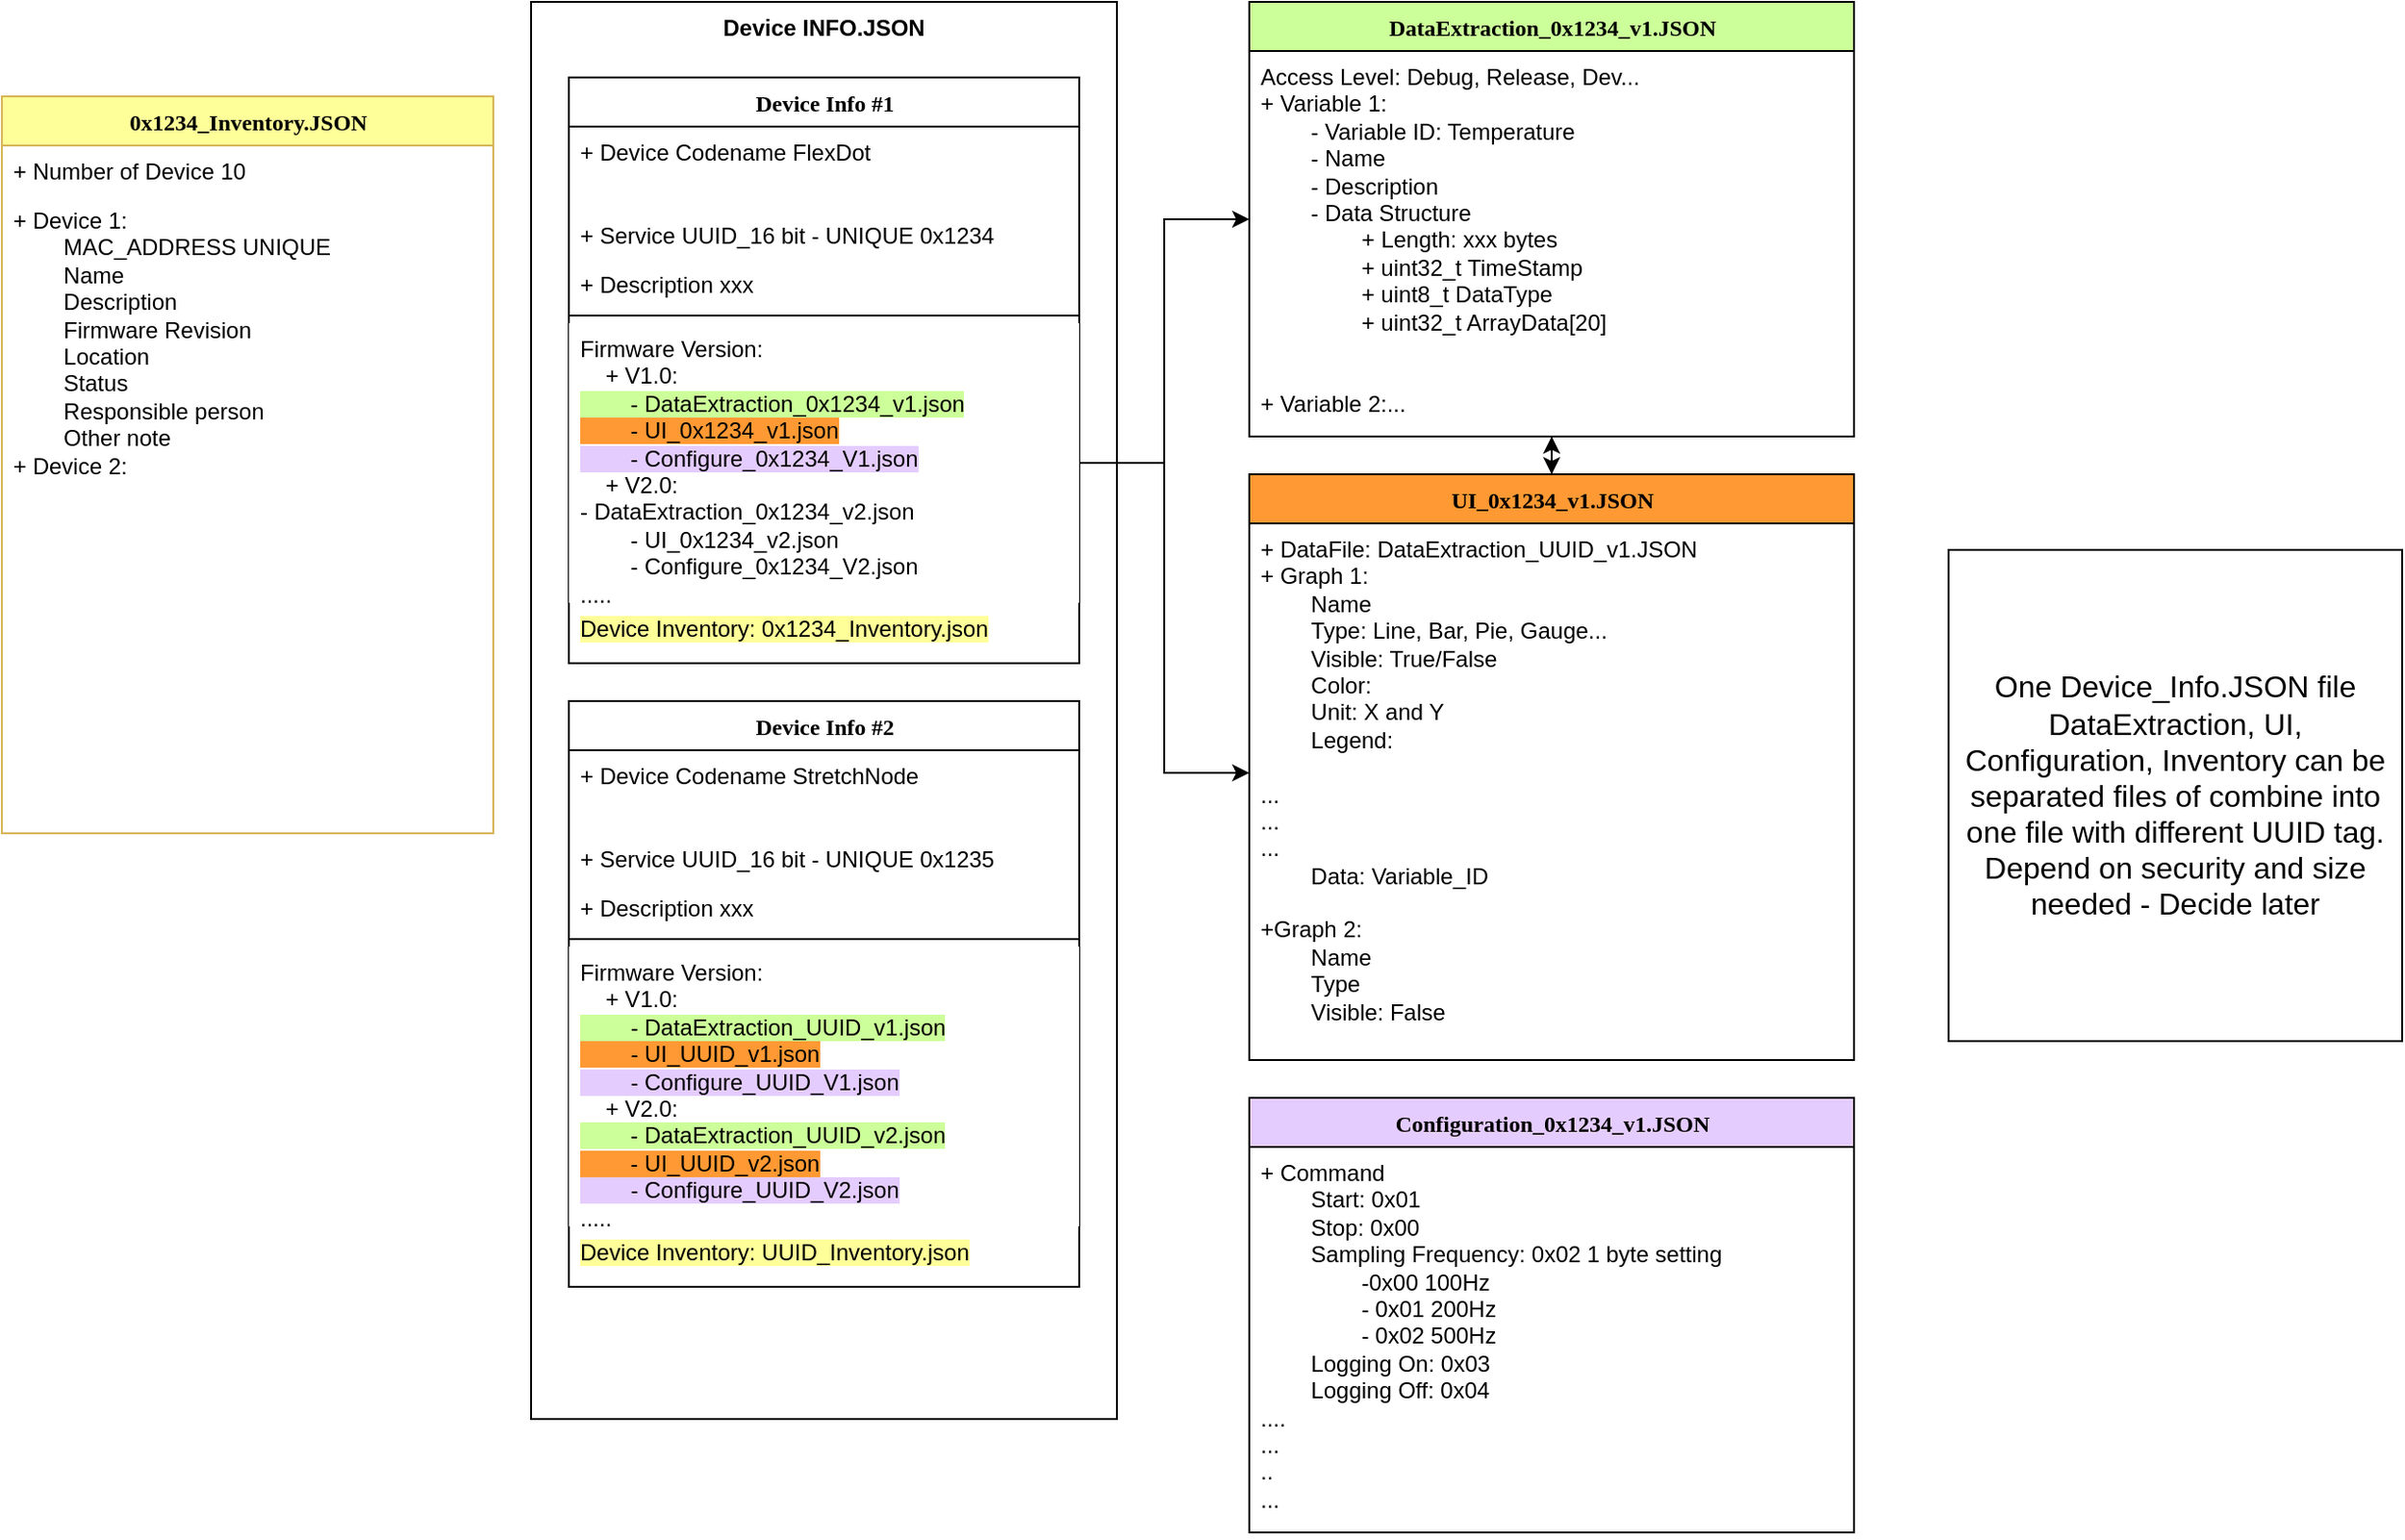 <mxfile version="22.0.6" type="github">
  <diagram name="Page-1" id="9f46799a-70d6-7492-0946-bef42562c5a5">
    <mxGraphModel dx="1572" dy="314" grid="1" gridSize="10" guides="1" tooltips="1" connect="1" arrows="1" fold="1" page="1" pageScale="1" pageWidth="1100" pageHeight="850" background="none" math="0" shadow="0">
      <root>
        <mxCell id="0" />
        <mxCell id="1" parent="0" />
        <mxCell id="KbEa9tPXZEODJ8__puC2-1" value="Device INFO.JSON" style="rounded=0;whiteSpace=wrap;html=1;fillColor=none;verticalAlign=top;fontStyle=1" vertex="1" parent="1">
          <mxGeometry x="20" y="20" width="310" height="750" as="geometry" />
        </mxCell>
        <mxCell id="8NWCVkhZBtBibmG_ez0Z-12" style="edgeStyle=orthogonalEdgeStyle;rounded=0;orthogonalLoop=1;jettySize=auto;html=1;exitX=0.5;exitY=1;exitDx=0;exitDy=0;" parent="1" source="78961159f06e98e8-17" edge="1">
          <mxGeometry relative="1" as="geometry">
            <mxPoint x="175" y="340" as="targetPoint" />
          </mxGeometry>
        </mxCell>
        <mxCell id="78961159f06e98e8-17" value="Device Info #1" style="swimlane;html=1;fontStyle=1;align=center;verticalAlign=top;childLayout=stackLayout;horizontal=1;startSize=26;horizontalStack=0;resizeParent=1;resizeLast=0;collapsible=1;marginBottom=0;swimlaneFillColor=#ffffff;rounded=0;shadow=0;comic=0;labelBackgroundColor=none;strokeWidth=1;fillColor=none;fontFamily=Verdana;fontSize=12" parent="1" vertex="1">
          <mxGeometry x="40" y="60" width="270" height="310" as="geometry" />
        </mxCell>
        <mxCell id="78961159f06e98e8-21" value="+ Device Codename FlexDot&lt;br&gt;" style="text;html=1;strokeColor=none;fillColor=none;align=left;verticalAlign=top;spacingLeft=4;spacingRight=4;whiteSpace=wrap;overflow=hidden;rotatable=0;points=[[0,0.5],[1,0.5]];portConstraint=eastwest;" parent="78961159f06e98e8-17" vertex="1">
          <mxGeometry y="26" width="270" height="44" as="geometry" />
        </mxCell>
        <mxCell id="78961159f06e98e8-23" value="+ Service UUID_16 bit - UNIQUE 0x1234" style="text;html=1;strokeColor=none;fillColor=none;align=left;verticalAlign=top;spacingLeft=4;spacingRight=4;whiteSpace=wrap;overflow=hidden;rotatable=0;points=[[0,0.5],[1,0.5]];portConstraint=eastwest;" parent="78961159f06e98e8-17" vertex="1">
          <mxGeometry y="70" width="270" height="26" as="geometry" />
        </mxCell>
        <mxCell id="78961159f06e98e8-25" value="+ Description xxx" style="text;html=1;strokeColor=none;fillColor=none;align=left;verticalAlign=top;spacingLeft=4;spacingRight=4;whiteSpace=wrap;overflow=hidden;rotatable=0;points=[[0,0.5],[1,0.5]];portConstraint=eastwest;" parent="78961159f06e98e8-17" vertex="1">
          <mxGeometry y="96" width="270" height="26" as="geometry" />
        </mxCell>
        <mxCell id="78961159f06e98e8-19" value="" style="line;html=1;strokeWidth=1;fillColor=none;align=left;verticalAlign=middle;spacingTop=-1;spacingLeft=3;spacingRight=3;rotatable=0;labelPosition=right;points=[];portConstraint=eastwest;" parent="78961159f06e98e8-17" vertex="1">
          <mxGeometry y="122" width="270" height="8" as="geometry" />
        </mxCell>
        <mxCell id="78961159f06e98e8-20" value="&lt;div&gt;Firmware Version:&lt;/div&gt;&lt;div&gt;&amp;nbsp; &amp;nbsp; + V1.0:&lt;/div&gt;&lt;div&gt;&lt;span style=&quot;background-color: rgb(204, 255, 153);&quot;&gt;&amp;nbsp; &amp;nbsp; &amp;nbsp; &amp;nbsp; - DataExtraction_0x1234_v1.json&lt;/span&gt;&lt;/div&gt;&lt;div&gt;&lt;span style=&quot;background-color: rgb(255, 153, 51);&quot;&gt;&amp;nbsp; &amp;nbsp; &amp;nbsp; &amp;nbsp; - UI_0x1234_v1.json&lt;/span&gt;&lt;/div&gt;&lt;div&gt;&lt;span style=&quot;background-color: rgb(229, 204, 255);&quot;&gt;&amp;nbsp; &amp;nbsp; &amp;nbsp; &amp;nbsp; - Configure_0x1234_V1.json&lt;/span&gt;&lt;/div&gt;&lt;div&gt;&amp;nbsp; &amp;nbsp; + V2.0:&amp;nbsp;&lt;/div&gt;&lt;div&gt;- DataExtraction_0x1234_v2.json&lt;span style=&quot;&quot;&gt;&lt;/span&gt;&lt;/div&gt;&lt;div&gt;&amp;nbsp; &amp;nbsp; &amp;nbsp; &amp;nbsp; - UI_0x1234_v2.json&lt;/div&gt;&lt;div&gt;&amp;nbsp; &amp;nbsp; &amp;nbsp; &amp;nbsp; - Configure_0x1234_V2.json&lt;/div&gt;&lt;div&gt;.....&lt;/div&gt;" style="text;html=1;strokeColor=none;fillColor=default;align=left;verticalAlign=top;spacingLeft=4;spacingRight=4;whiteSpace=wrap;overflow=hidden;rotatable=0;points=[[0,0.5],[1,0.5]];portConstraint=eastwest;" parent="78961159f06e98e8-17" vertex="1">
          <mxGeometry y="130" width="270" height="148" as="geometry" />
        </mxCell>
        <mxCell id="8NWCVkhZBtBibmG_ez0Z-2" value="&lt;span style=&quot;background-color: rgb(255, 255, 153);&quot;&gt;Device Inventory: 0x1234_Inventory.json&lt;/span&gt;" style="text;html=1;strokeColor=none;fillColor=none;align=left;verticalAlign=top;spacingLeft=4;spacingRight=4;whiteSpace=wrap;overflow=hidden;rotatable=0;points=[[0,0.5],[1,0.5]];portConstraint=eastwest;" parent="78961159f06e98e8-17" vertex="1">
          <mxGeometry y="278" width="270" height="32" as="geometry" />
        </mxCell>
        <mxCell id="8NWCVkhZBtBibmG_ez0Z-10" style="edgeStyle=orthogonalEdgeStyle;rounded=0;orthogonalLoop=1;jettySize=auto;html=1;entryX=0.5;entryY=0;entryDx=0;entryDy=0;startArrow=classic;startFill=1;" parent="1" source="78961159f06e98e8-30" target="8NWCVkhZBtBibmG_ez0Z-4" edge="1">
          <mxGeometry relative="1" as="geometry" />
        </mxCell>
        <mxCell id="78961159f06e98e8-30" value="DataExtraction_0x1234_v1.JSON" style="swimlane;html=1;fontStyle=1;align=center;verticalAlign=top;childLayout=stackLayout;horizontal=1;startSize=26;horizontalStack=0;resizeParent=1;resizeLast=0;collapsible=1;marginBottom=0;swimlaneFillColor=#ffffff;rounded=0;shadow=0;comic=0;labelBackgroundColor=none;strokeWidth=1;fillColor=#CCFF99;fontFamily=Verdana;fontSize=12" parent="1" vertex="1">
          <mxGeometry x="400" y="20" width="320" height="230" as="geometry" />
        </mxCell>
        <mxCell id="78961159f06e98e8-31" value="Access Level: Debug, Release, Dev...&lt;br&gt;+ Variable 1:&amp;nbsp;&lt;br&gt;&lt;span style=&quot;white-space: pre;&quot;&gt;&#x9;&lt;/span&gt;- Variable ID: Temperature&lt;br&gt;&lt;span style=&quot;white-space: pre;&quot;&gt;&#x9;&lt;/span&gt;- Name&lt;br&gt;&lt;span style=&quot;white-space: pre;&quot;&gt;&#x9;&lt;/span&gt;- Description&lt;br&gt;&lt;span style=&quot;white-space: pre;&quot;&gt;&#x9;&lt;/span&gt;- Data Structure&lt;br&gt;&lt;span style=&quot;white-space: pre;&quot;&gt;&#x9;&lt;span style=&quot;white-space: pre;&quot;&gt;&#x9;&lt;/span&gt;+&lt;/span&gt;&amp;nbsp;Length: xxx bytes&lt;br&gt;&lt;span style=&quot;white-space: pre;&quot;&gt;&#x9;&lt;/span&gt;&lt;span style=&quot;white-space: pre;&quot;&gt;&#x9;&lt;/span&gt;+ uint32_t TimeStamp&lt;br&gt;&lt;span style=&quot;white-space: pre;&quot;&gt;&#x9;&lt;/span&gt;&lt;span style=&quot;white-space: pre;&quot;&gt;&#x9;&lt;/span&gt;+ uint8_t DataType&lt;br&gt;&lt;span style=&quot;white-space: pre;&quot;&gt;&#x9;&lt;/span&gt;&lt;span style=&quot;white-space: pre;&quot;&gt;&#x9;&lt;/span&gt;+ uint32_t ArrayData[20]&lt;br&gt;&lt;br&gt;&lt;br&gt;+ Variable 2:..." style="text;html=1;strokeColor=none;fillColor=none;align=left;verticalAlign=top;spacingLeft=4;spacingRight=4;whiteSpace=wrap;overflow=hidden;rotatable=0;points=[[0,0.5],[1,0.5]];portConstraint=eastwest;" parent="78961159f06e98e8-30" vertex="1">
          <mxGeometry y="26" width="320" height="204" as="geometry" />
        </mxCell>
        <mxCell id="78961159f06e98e8-56" value="0x1234_Inventory.JSON" style="swimlane;html=1;fontStyle=1;align=center;verticalAlign=top;childLayout=stackLayout;horizontal=1;startSize=26;horizontalStack=0;resizeParent=1;resizeLast=0;collapsible=1;marginBottom=0;swimlaneFillColor=#ffffff;rounded=0;shadow=0;comic=0;labelBackgroundColor=none;strokeWidth=1;fillColor=#FFFF99;fontFamily=Verdana;fontSize=12;strokeColor=#d6b656;" parent="1" vertex="1">
          <mxGeometry x="-260" y="70" width="260" height="390" as="geometry" />
        </mxCell>
        <mxCell id="78961159f06e98e8-57" value="+ Number of Device 10" style="text;html=1;strokeColor=none;fillColor=none;align=left;verticalAlign=top;spacingLeft=4;spacingRight=4;whiteSpace=wrap;overflow=hidden;rotatable=0;points=[[0,0.5],[1,0.5]];portConstraint=eastwest;" parent="78961159f06e98e8-56" vertex="1">
          <mxGeometry y="26" width="260" height="26" as="geometry" />
        </mxCell>
        <mxCell id="78961159f06e98e8-58" value="+ Device 1:&lt;br&gt;&lt;span style=&quot;white-space: pre;&quot;&gt;&#x9;&lt;/span&gt;MAC_ADDRESS UNIQUE&lt;br&gt;&lt;span style=&quot;white-space: pre;&quot;&gt;&#x9;&lt;/span&gt;Name&lt;br&gt;&lt;span style=&quot;white-space: pre;&quot;&gt;&#x9;&lt;/span&gt;Description&lt;br&gt;&lt;span style=&quot;white-space: pre;&quot;&gt;&#x9;&lt;/span&gt;Firmware Revision&lt;br&gt;&lt;span style=&quot;white-space: pre;&quot;&gt;&#x9;&lt;/span&gt;Location&lt;br&gt;&lt;span style=&quot;white-space: pre;&quot;&gt;&#x9;&lt;/span&gt;Status&lt;br&gt;&lt;span style=&quot;white-space: pre;&quot;&gt;&#x9;&lt;/span&gt;Responsible person&lt;br&gt;&lt;span style=&quot;white-space: pre;&quot;&gt;&#x9;&lt;/span&gt;Other note&lt;br&gt;+ Device 2:&lt;br&gt;...." style="text;html=1;strokeColor=none;fillColor=none;align=left;verticalAlign=top;spacingLeft=4;spacingRight=4;whiteSpace=wrap;overflow=hidden;rotatable=0;points=[[0,0.5],[1,0.5]];portConstraint=eastwest;" parent="78961159f06e98e8-56" vertex="1">
          <mxGeometry y="52" width="260" height="148" as="geometry" />
        </mxCell>
        <mxCell id="78961159f06e98e8-130" style="edgeStyle=elbowEdgeStyle;html=1;labelBackgroundColor=none;startFill=0;startSize=8;endArrow=diamondThin;endFill=0;endSize=16;fontFamily=Verdana;fontSize=12;elbow=vertical;" parent="1" edge="1">
          <mxGeometry relative="1" as="geometry">
            <mxPoint x="550" y="617" as="sourcePoint" />
            <mxPoint x="520" y="617" as="targetPoint" />
          </mxGeometry>
        </mxCell>
        <mxCell id="8NWCVkhZBtBibmG_ez0Z-3" value="" style="edgeStyle=orthogonalEdgeStyle;rounded=0;orthogonalLoop=1;jettySize=auto;html=1;entryX=0;entryY=0.5;entryDx=0;entryDy=0;" parent="1" source="78961159f06e98e8-20" target="78961159f06e98e8-30" edge="1">
          <mxGeometry relative="1" as="geometry">
            <mxPoint x="800" y="171" as="targetPoint" />
          </mxGeometry>
        </mxCell>
        <mxCell id="8NWCVkhZBtBibmG_ez0Z-4" value="UI_0x1234_v1.JSON" style="swimlane;html=1;fontStyle=1;align=center;verticalAlign=top;childLayout=stackLayout;horizontal=1;startSize=26;horizontalStack=0;resizeParent=1;resizeLast=0;collapsible=1;marginBottom=0;swimlaneFillColor=#ffffff;rounded=0;shadow=0;comic=0;labelBackgroundColor=none;strokeWidth=1;fillColor=#FF9933;fontFamily=Verdana;fontSize=12" parent="1" vertex="1">
          <mxGeometry x="400" y="270" width="320" height="310" as="geometry" />
        </mxCell>
        <mxCell id="8NWCVkhZBtBibmG_ez0Z-5" value="+ DataFile: DataExtraction_UUID_v1.JSON&lt;br&gt;+ Graph 1:&lt;br&gt;&lt;span style=&quot;white-space: pre;&quot;&gt;&#x9;&lt;/span&gt;Name&lt;br&gt;&lt;span style=&quot;white-space: pre;&quot;&gt;&#x9;&lt;/span&gt;Type: Line, Bar, Pie, Gauge...&lt;br&gt;&lt;span style=&quot;white-space: pre;&quot;&gt;&#x9;&lt;/span&gt;Visible: True/False&lt;br&gt;&lt;span style=&quot;white-space: pre;&quot;&gt;&#x9;&lt;/span&gt;Color:&lt;br&gt;&lt;span style=&quot;white-space: pre;&quot;&gt;&#x9;&lt;/span&gt;Unit: X and Y&lt;br&gt;&lt;span style=&quot;white-space: pre;&quot;&gt;&#x9;&lt;/span&gt;Legend:&lt;br&gt;&lt;br&gt;...&lt;br&gt;...&lt;br&gt;...&lt;br&gt;&lt;span style=&quot;white-space: pre;&quot;&gt;&#x9;&lt;/span&gt;Data: Variable_ID&lt;br&gt;&lt;span style=&quot;white-space: pre;&quot;&gt;&#x9;&lt;/span&gt;&lt;br&gt;+Graph 2:&lt;br&gt;&lt;span style=&quot;white-space: pre;&quot;&gt;&#x9;&lt;/span&gt;Name&lt;br&gt;&lt;span style=&quot;white-space: pre;&quot;&gt;&#x9;&lt;/span&gt;Type&lt;br&gt;&lt;span style=&quot;white-space: pre;&quot;&gt;&#x9;&lt;/span&gt;Visible: False&lt;br&gt;&lt;span style=&quot;white-space: pre;&quot;&gt;&#x9;&lt;/span&gt;Data: Variable_ID" style="text;html=1;strokeColor=none;fillColor=none;align=left;verticalAlign=top;spacingLeft=4;spacingRight=4;whiteSpace=wrap;overflow=hidden;rotatable=0;points=[[0,0.5],[1,0.5]];portConstraint=eastwest;" parent="8NWCVkhZBtBibmG_ez0Z-4" vertex="1">
          <mxGeometry y="26" width="320" height="264" as="geometry" />
        </mxCell>
        <mxCell id="8NWCVkhZBtBibmG_ez0Z-6" style="edgeStyle=orthogonalEdgeStyle;rounded=0;orthogonalLoop=1;jettySize=auto;html=1;exitX=1;exitY=0.5;exitDx=0;exitDy=0;entryX=0;entryY=0.5;entryDx=0;entryDy=0;" parent="1" source="78961159f06e98e8-20" target="8NWCVkhZBtBibmG_ez0Z-5" edge="1">
          <mxGeometry relative="1" as="geometry" />
        </mxCell>
        <mxCell id="8NWCVkhZBtBibmG_ez0Z-7" value="Configuration_0x1234_v1.JSON" style="swimlane;html=1;fontStyle=1;align=center;verticalAlign=top;childLayout=stackLayout;horizontal=1;startSize=26;horizontalStack=0;resizeParent=1;resizeLast=0;collapsible=1;marginBottom=0;swimlaneFillColor=#ffffff;rounded=0;shadow=0;comic=0;labelBackgroundColor=none;strokeWidth=1;fillColor=#E5CCFF;fontFamily=Verdana;fontSize=12" parent="1" vertex="1">
          <mxGeometry x="400" y="600" width="320" height="230" as="geometry" />
        </mxCell>
        <mxCell id="8NWCVkhZBtBibmG_ez0Z-8" value="+ Command&lt;br&gt;&lt;span style=&quot;white-space: pre;&quot;&gt;&#x9;&lt;/span&gt;Start: 0x01&lt;br&gt;&lt;span style=&quot;white-space: pre;&quot;&gt;&#x9;&lt;/span&gt;Stop: 0x00&lt;br&gt;&lt;span style=&quot;white-space: pre;&quot;&gt;&#x9;&lt;/span&gt;Sampling Frequency: 0x02 1 byte setting&lt;br&gt;&lt;span style=&quot;white-space: pre;&quot;&gt;&#x9;&lt;/span&gt;&lt;span style=&quot;white-space: pre;&quot;&gt;&#x9;&lt;/span&gt;-0x00 100Hz&lt;br&gt;&lt;span style=&quot;white-space: pre;&quot;&gt;&#x9;&lt;/span&gt;&lt;span style=&quot;white-space: pre;&quot;&gt;&#x9;&lt;/span&gt;- 0x01 200Hz&lt;br&gt;&lt;span style=&quot;white-space: pre;&quot;&gt;&#x9;&lt;/span&gt;&lt;span style=&quot;white-space: pre;&quot;&gt;&#x9;&lt;/span&gt;- 0x02 500Hz&lt;br&gt;&lt;span style=&quot;white-space: pre;&quot;&gt;&#x9;&lt;/span&gt;Logging On: 0x03&lt;br&gt;&lt;span style=&quot;white-space: pre;&quot;&gt;&#x9;&lt;/span&gt;Logging Off: 0x04&lt;br&gt;....&lt;br&gt;...&lt;br&gt;..&lt;br&gt;..." style="text;html=1;strokeColor=none;fillColor=none;align=left;verticalAlign=top;spacingLeft=4;spacingRight=4;whiteSpace=wrap;overflow=hidden;rotatable=0;points=[[0,0.5],[1,0.5]];portConstraint=eastwest;" parent="8NWCVkhZBtBibmG_ez0Z-7" vertex="1">
          <mxGeometry y="26" width="320" height="204" as="geometry" />
        </mxCell>
        <mxCell id="KbEa9tPXZEODJ8__puC2-2" value="Device Info #2" style="swimlane;html=1;fontStyle=1;align=center;verticalAlign=top;childLayout=stackLayout;horizontal=1;startSize=26;horizontalStack=0;resizeParent=1;resizeLast=0;collapsible=1;marginBottom=0;swimlaneFillColor=#ffffff;rounded=0;shadow=0;comic=0;labelBackgroundColor=none;strokeWidth=1;fillColor=none;fontFamily=Verdana;fontSize=12" vertex="1" parent="1">
          <mxGeometry x="40" y="390" width="270" height="310" as="geometry" />
        </mxCell>
        <mxCell id="KbEa9tPXZEODJ8__puC2-3" value="+ Device Codename StretchNode&lt;br&gt;" style="text;html=1;strokeColor=none;fillColor=none;align=left;verticalAlign=top;spacingLeft=4;spacingRight=4;whiteSpace=wrap;overflow=hidden;rotatable=0;points=[[0,0.5],[1,0.5]];portConstraint=eastwest;" vertex="1" parent="KbEa9tPXZEODJ8__puC2-2">
          <mxGeometry y="26" width="270" height="44" as="geometry" />
        </mxCell>
        <mxCell id="KbEa9tPXZEODJ8__puC2-4" value="+ Service UUID_16 bit - UNIQUE 0x1235" style="text;html=1;strokeColor=none;fillColor=none;align=left;verticalAlign=top;spacingLeft=4;spacingRight=4;whiteSpace=wrap;overflow=hidden;rotatable=0;points=[[0,0.5],[1,0.5]];portConstraint=eastwest;" vertex="1" parent="KbEa9tPXZEODJ8__puC2-2">
          <mxGeometry y="70" width="270" height="26" as="geometry" />
        </mxCell>
        <mxCell id="KbEa9tPXZEODJ8__puC2-5" value="+ Description xxx" style="text;html=1;strokeColor=none;fillColor=none;align=left;verticalAlign=top;spacingLeft=4;spacingRight=4;whiteSpace=wrap;overflow=hidden;rotatable=0;points=[[0,0.5],[1,0.5]];portConstraint=eastwest;" vertex="1" parent="KbEa9tPXZEODJ8__puC2-2">
          <mxGeometry y="96" width="270" height="26" as="geometry" />
        </mxCell>
        <mxCell id="KbEa9tPXZEODJ8__puC2-6" value="" style="line;html=1;strokeWidth=1;fillColor=none;align=left;verticalAlign=middle;spacingTop=-1;spacingLeft=3;spacingRight=3;rotatable=0;labelPosition=right;points=[];portConstraint=eastwest;" vertex="1" parent="KbEa9tPXZEODJ8__puC2-2">
          <mxGeometry y="122" width="270" height="8" as="geometry" />
        </mxCell>
        <mxCell id="KbEa9tPXZEODJ8__puC2-7" value="Firmware Version:&lt;br&gt;&lt;span style=&quot;&quot;&gt;&lt;span style=&quot;white-space: pre;&quot;&gt;&amp;nbsp;&amp;nbsp;&amp;nbsp;&amp;nbsp;&lt;/span&gt;&lt;/span&gt;+ V1.0: &lt;br&gt;&lt;span style=&quot;background-color: rgb(204, 255, 153);&quot;&gt;&lt;span style=&quot;&quot;&gt;&lt;span style=&quot;white-space: pre;&quot;&gt;&amp;nbsp;&amp;nbsp;&amp;nbsp;&amp;nbsp;&lt;/span&gt;&lt;/span&gt;&lt;span style=&quot;&quot;&gt;&lt;span style=&quot;white-space: pre;&quot;&gt;&amp;nbsp;&amp;nbsp;&amp;nbsp;&amp;nbsp;&lt;/span&gt;&lt;/span&gt;- DataExtraction_UUID_v1.json&lt;br&gt;&lt;/span&gt;&lt;span style=&quot;background-color: rgb(255, 153, 51);&quot;&gt;&lt;span style=&quot;&quot;&gt;&lt;span style=&quot;white-space: pre;&quot;&gt;&amp;nbsp;&amp;nbsp;&amp;nbsp;&amp;nbsp;&lt;/span&gt;&lt;/span&gt;&lt;span style=&quot;&quot;&gt;&lt;span style=&quot;white-space: pre;&quot;&gt;&amp;nbsp;&amp;nbsp;&amp;nbsp;&amp;nbsp;&lt;/span&gt;&lt;/span&gt;- UI_UUID_v1.json&lt;br&gt;&lt;/span&gt;&lt;span style=&quot;background-color: rgb(229, 204, 255);&quot;&gt;&lt;span style=&quot;white-space: pre;&quot;&gt;&amp;nbsp;&amp;nbsp;&amp;nbsp;&amp;nbsp;&lt;/span&gt;&lt;span style=&quot;white-space: pre;&quot;&gt;&amp;nbsp;&amp;nbsp;&amp;nbsp;&amp;nbsp;&lt;/span&gt;- Configure_UUID_V1.json&lt;br&gt;&lt;/span&gt;&lt;span style=&quot;&quot;&gt;&lt;span style=&quot;white-space: pre;&quot;&gt;&amp;nbsp;&amp;nbsp;&amp;nbsp;&amp;nbsp;&lt;/span&gt;&lt;/span&gt;+ V2.0:&amp;nbsp;&lt;br style=&quot;border-color: var(--border-color);&quot;&gt;&#x9;&lt;span style=&quot;background-color: rgb(204, 255, 153);&quot;&gt;&lt;span style=&quot;border-color: var(--border-color);&quot;&gt;&lt;span style=&quot;white-space: pre;&quot;&gt;&lt;span style=&quot;white-space: pre;&quot;&gt;&#x9;&lt;/span&gt;&lt;/span&gt;&lt;/span&gt;- DataExtraction_UUID_v2.json&lt;br style=&quot;border-color: var(--border-color);&quot;&gt;&lt;/span&gt;&lt;span style=&quot;background-color: rgb(255, 153, 51);&quot;&gt;&lt;span style=&quot;border-color: var(--border-color);&quot;&gt;&lt;span style=&quot;white-space: pre;&quot;&gt;&amp;nbsp;&amp;nbsp;&amp;nbsp;&amp;nbsp;&lt;/span&gt;&lt;/span&gt;&lt;span style=&quot;border-color: var(--border-color);&quot;&gt;&lt;span style=&quot;white-space: pre;&quot;&gt;&amp;nbsp;&amp;nbsp;&amp;nbsp;&amp;nbsp;-&lt;/span&gt;&lt;/span&gt;&amp;nbsp;UI_UUID_v2.json&lt;br style=&quot;border-color: var(--border-color);&quot;&gt;&lt;/span&gt;&lt;span style=&quot;background-color: rgb(229, 204, 255);&quot;&gt;&lt;span style=&quot;border-color: var(--border-color);&quot;&gt;&lt;span style=&quot;white-space: pre;&quot;&gt;&amp;nbsp;&amp;nbsp;&amp;nbsp;&amp;nbsp;&lt;/span&gt;&lt;/span&gt;&lt;span style=&quot;border-color: var(--border-color);&quot;&gt;&lt;span style=&quot;white-space: pre;&quot;&gt;&amp;nbsp;&amp;nbsp;&amp;nbsp;&amp;nbsp;&lt;/span&gt;&lt;/span&gt;- Configure_UUID_V2.json&lt;br&gt;&lt;/span&gt;....." style="text;html=1;strokeColor=none;fillColor=default;align=left;verticalAlign=top;spacingLeft=4;spacingRight=4;whiteSpace=wrap;overflow=hidden;rotatable=0;points=[[0,0.5],[1,0.5]];portConstraint=eastwest;" vertex="1" parent="KbEa9tPXZEODJ8__puC2-2">
          <mxGeometry y="130" width="270" height="148" as="geometry" />
        </mxCell>
        <mxCell id="KbEa9tPXZEODJ8__puC2-8" value="&lt;span style=&quot;background-color: rgb(255, 255, 153);&quot;&gt;Device Inventory: UUID_Inventory.json&lt;/span&gt;" style="text;html=1;strokeColor=none;fillColor=none;align=left;verticalAlign=top;spacingLeft=4;spacingRight=4;whiteSpace=wrap;overflow=hidden;rotatable=0;points=[[0,0.5],[1,0.5]];portConstraint=eastwest;" vertex="1" parent="KbEa9tPXZEODJ8__puC2-2">
          <mxGeometry y="278" width="270" height="32" as="geometry" />
        </mxCell>
        <mxCell id="KbEa9tPXZEODJ8__puC2-9" value="One Device_Info.JSON file&lt;br style=&quot;font-size: 16px;&quot;&gt;DataExtraction, UI, Configuration, Inventory can be separated files of combine into one file with different UUID tag.&lt;br style=&quot;font-size: 16px;&quot;&gt;Depend on security and size needed - Decide later" style="rounded=0;whiteSpace=wrap;html=1;fontSize=16;" vertex="1" parent="1">
          <mxGeometry x="770" y="310" width="240" height="260" as="geometry" />
        </mxCell>
      </root>
    </mxGraphModel>
  </diagram>
</mxfile>
